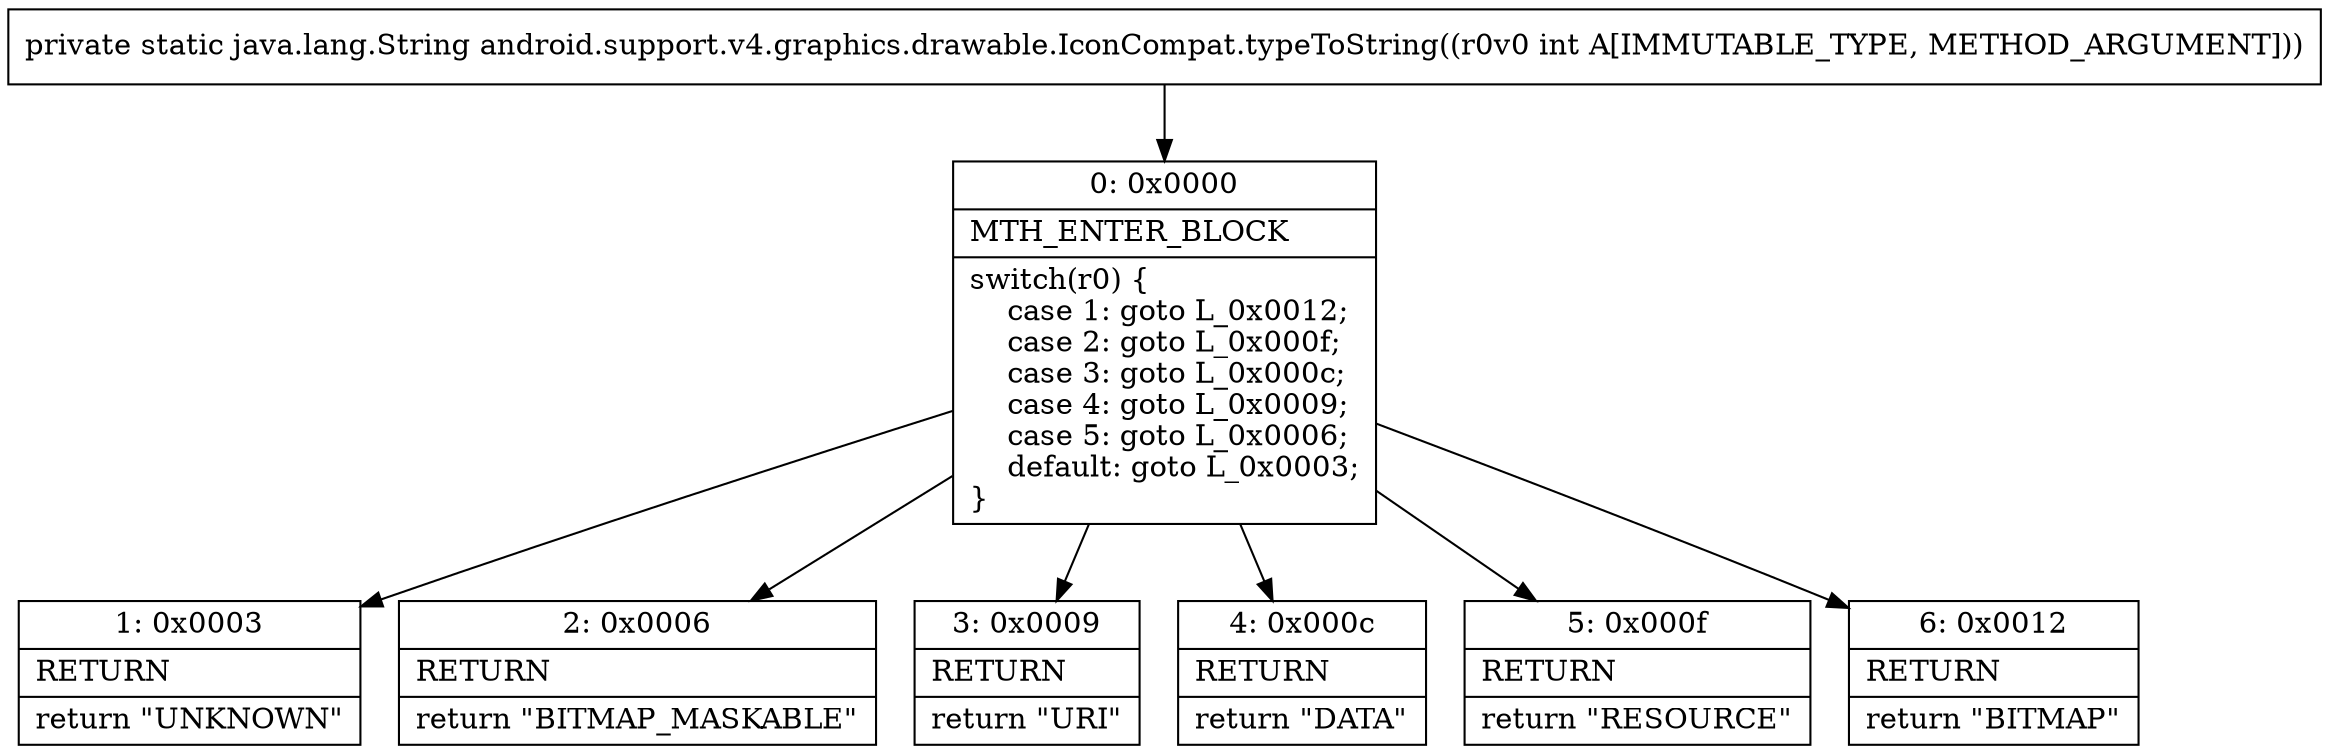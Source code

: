 digraph "CFG forandroid.support.v4.graphics.drawable.IconCompat.typeToString(I)Ljava\/lang\/String;" {
Node_0 [shape=record,label="{0\:\ 0x0000|MTH_ENTER_BLOCK\l|switch(r0) \{\l    case 1: goto L_0x0012;\l    case 2: goto L_0x000f;\l    case 3: goto L_0x000c;\l    case 4: goto L_0x0009;\l    case 5: goto L_0x0006;\l    default: goto L_0x0003;\l\}\l}"];
Node_1 [shape=record,label="{1\:\ 0x0003|RETURN\l|return \"UNKNOWN\"\l}"];
Node_2 [shape=record,label="{2\:\ 0x0006|RETURN\l|return \"BITMAP_MASKABLE\"\l}"];
Node_3 [shape=record,label="{3\:\ 0x0009|RETURN\l|return \"URI\"\l}"];
Node_4 [shape=record,label="{4\:\ 0x000c|RETURN\l|return \"DATA\"\l}"];
Node_5 [shape=record,label="{5\:\ 0x000f|RETURN\l|return \"RESOURCE\"\l}"];
Node_6 [shape=record,label="{6\:\ 0x0012|RETURN\l|return \"BITMAP\"\l}"];
MethodNode[shape=record,label="{private static java.lang.String android.support.v4.graphics.drawable.IconCompat.typeToString((r0v0 int A[IMMUTABLE_TYPE, METHOD_ARGUMENT])) }"];
MethodNode -> Node_0;
Node_0 -> Node_1;
Node_0 -> Node_2;
Node_0 -> Node_3;
Node_0 -> Node_4;
Node_0 -> Node_5;
Node_0 -> Node_6;
}

